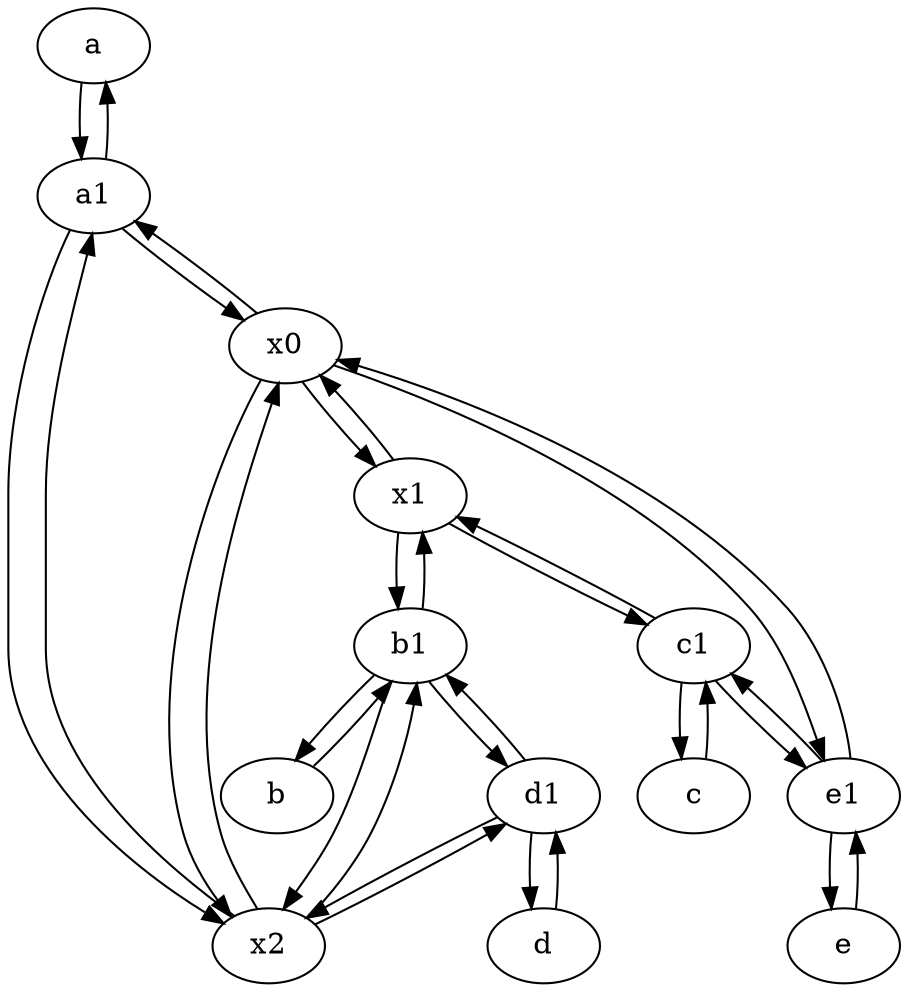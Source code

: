 digraph  {
	a [pos="40,10!"];
	b [pos="50,20!"];
	e [pos="30,50!"];
	c1 [pos="30,15!"];
	x1;
	c [pos="20,10!"];
	e1 [pos="25,45!"];
	b1 [pos="45,20!"];
	x2;
	d [pos="20,30!"];
	d1 [pos="25,30!"];
	x0;
	a1 [pos="40,15!"];
	b1 -> b;
	d1 -> x2;
	c -> c1;
	b -> b1;
	x0 -> e1;
	c1 -> c;
	d1 -> d;
	a -> a1;
	c1 -> e1;
	d1 -> b1;
	b1 -> d1;
	x2 -> b1;
	e1 -> c1;
	x0 -> x2;
	x2 -> a1;
	e1 -> e;
	x1 -> b1;
	e -> e1;
	x1 -> c1;
	a1 -> a;
	c1 -> x1;
	a1 -> x0;
	x2 -> d1;
	x0 -> a1;
	b1 -> x2;
	x0 -> x1;
	a1 -> x2;
	x2 -> x0;
	b1 -> x1;
	d -> d1;
	x1 -> x0;
	e1 -> x0;

	}